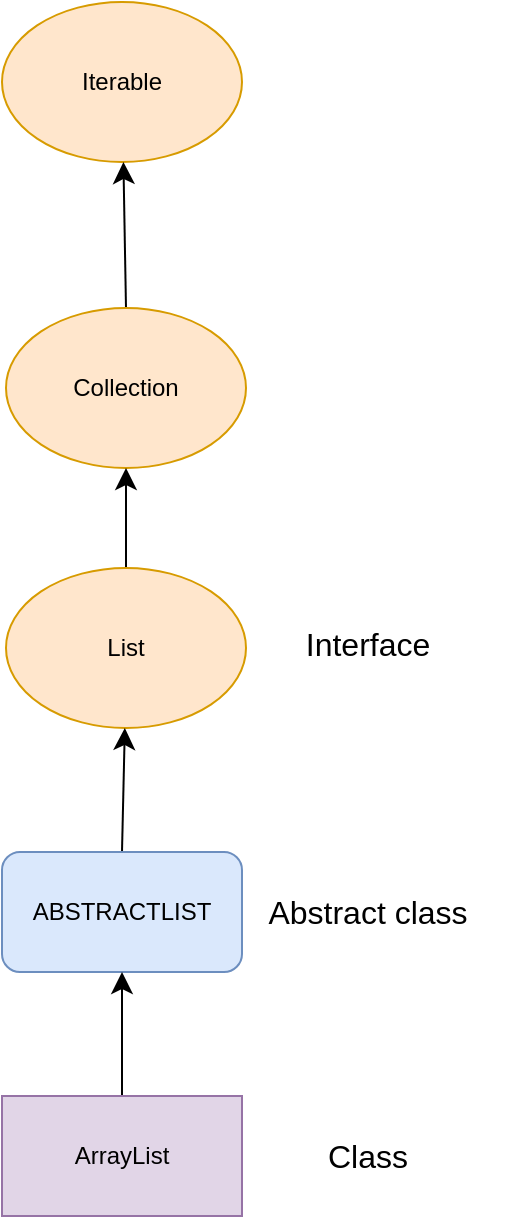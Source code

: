 <mxfile version="23.1.5" type="device">
  <diagram name="Página-1" id="cXjkJrpgge-3hh2PWbUD">
    <mxGraphModel dx="1434" dy="2063" grid="1" gridSize="10" guides="1" tooltips="1" connect="1" arrows="1" fold="1" page="1" pageScale="1" pageWidth="827" pageHeight="1169" math="0" shadow="0">
      <root>
        <mxCell id="0" />
        <mxCell id="1" parent="0" />
        <mxCell id="jh9AYpwP3yT9YthhTmjx-1" value="Iterable" style="ellipse;whiteSpace=wrap;html=1;fillColor=#ffe6cc;strokeColor=#d79b00;" vertex="1" parent="1">
          <mxGeometry x="49" y="-21" width="120" height="80" as="geometry" />
        </mxCell>
        <mxCell id="jh9AYpwP3yT9YthhTmjx-3" style="edgeStyle=none;curved=1;rounded=0;orthogonalLoop=1;jettySize=auto;html=1;exitX=0.5;exitY=0;exitDx=0;exitDy=0;fontSize=12;startSize=8;endSize=8;" edge="1" parent="1" target="jh9AYpwP3yT9YthhTmjx-1">
          <mxGeometry relative="1" as="geometry">
            <mxPoint x="111" y="132" as="sourcePoint" />
          </mxGeometry>
        </mxCell>
        <mxCell id="jh9AYpwP3yT9YthhTmjx-4" value="Collection" style="ellipse;whiteSpace=wrap;html=1;fillColor=#ffe6cc;strokeColor=#d79b00;" vertex="1" parent="1">
          <mxGeometry x="51" y="132" width="120" height="80" as="geometry" />
        </mxCell>
        <mxCell id="jh9AYpwP3yT9YthhTmjx-6" style="edgeStyle=none;curved=1;rounded=0;orthogonalLoop=1;jettySize=auto;html=1;exitX=0.5;exitY=0;exitDx=0;exitDy=0;fontSize=12;startSize=8;endSize=8;" edge="1" parent="1" source="jh9AYpwP3yT9YthhTmjx-5" target="jh9AYpwP3yT9YthhTmjx-4">
          <mxGeometry relative="1" as="geometry" />
        </mxCell>
        <mxCell id="jh9AYpwP3yT9YthhTmjx-5" value="List" style="ellipse;whiteSpace=wrap;html=1;fillColor=#ffe6cc;strokeColor=#d79b00;" vertex="1" parent="1">
          <mxGeometry x="51" y="262" width="120" height="80" as="geometry" />
        </mxCell>
        <mxCell id="jh9AYpwP3yT9YthhTmjx-8" style="edgeStyle=none;curved=1;rounded=0;orthogonalLoop=1;jettySize=auto;html=1;exitX=0.5;exitY=0;exitDx=0;exitDy=0;fontSize=12;startSize=8;endSize=8;" edge="1" parent="1" source="jh9AYpwP3yT9YthhTmjx-7" target="jh9AYpwP3yT9YthhTmjx-5">
          <mxGeometry relative="1" as="geometry" />
        </mxCell>
        <mxCell id="jh9AYpwP3yT9YthhTmjx-7" value="ABSTRACTLIST" style="rounded=1;whiteSpace=wrap;html=1;fillColor=#dae8fc;strokeColor=#6c8ebf;" vertex="1" parent="1">
          <mxGeometry x="49" y="404" width="120" height="60" as="geometry" />
        </mxCell>
        <mxCell id="jh9AYpwP3yT9YthhTmjx-10" style="edgeStyle=none;curved=1;rounded=0;orthogonalLoop=1;jettySize=auto;html=1;exitX=0.5;exitY=0;exitDx=0;exitDy=0;fontSize=12;startSize=8;endSize=8;" edge="1" parent="1" source="jh9AYpwP3yT9YthhTmjx-9" target="jh9AYpwP3yT9YthhTmjx-7">
          <mxGeometry relative="1" as="geometry" />
        </mxCell>
        <mxCell id="jh9AYpwP3yT9YthhTmjx-9" value="ArrayList" style="rounded=0;whiteSpace=wrap;html=1;fillColor=#e1d5e7;strokeColor=#9673a6;" vertex="1" parent="1">
          <mxGeometry x="49" y="526" width="120" height="60" as="geometry" />
        </mxCell>
        <mxCell id="jh9AYpwP3yT9YthhTmjx-11" value="Interface" style="text;html=1;align=center;verticalAlign=middle;whiteSpace=wrap;rounded=0;fontSize=16;" vertex="1" parent="1">
          <mxGeometry x="202" y="285" width="60" height="30" as="geometry" />
        </mxCell>
        <mxCell id="jh9AYpwP3yT9YthhTmjx-12" value="Abstract class" style="text;html=1;align=center;verticalAlign=middle;whiteSpace=wrap;rounded=0;fontSize=16;" vertex="1" parent="1">
          <mxGeometry x="161" y="419" width="142" height="30" as="geometry" />
        </mxCell>
        <mxCell id="jh9AYpwP3yT9YthhTmjx-13" value="Class" style="text;html=1;align=center;verticalAlign=middle;whiteSpace=wrap;rounded=0;fontSize=16;" vertex="1" parent="1">
          <mxGeometry x="202" y="541" width="60" height="30" as="geometry" />
        </mxCell>
      </root>
    </mxGraphModel>
  </diagram>
</mxfile>
